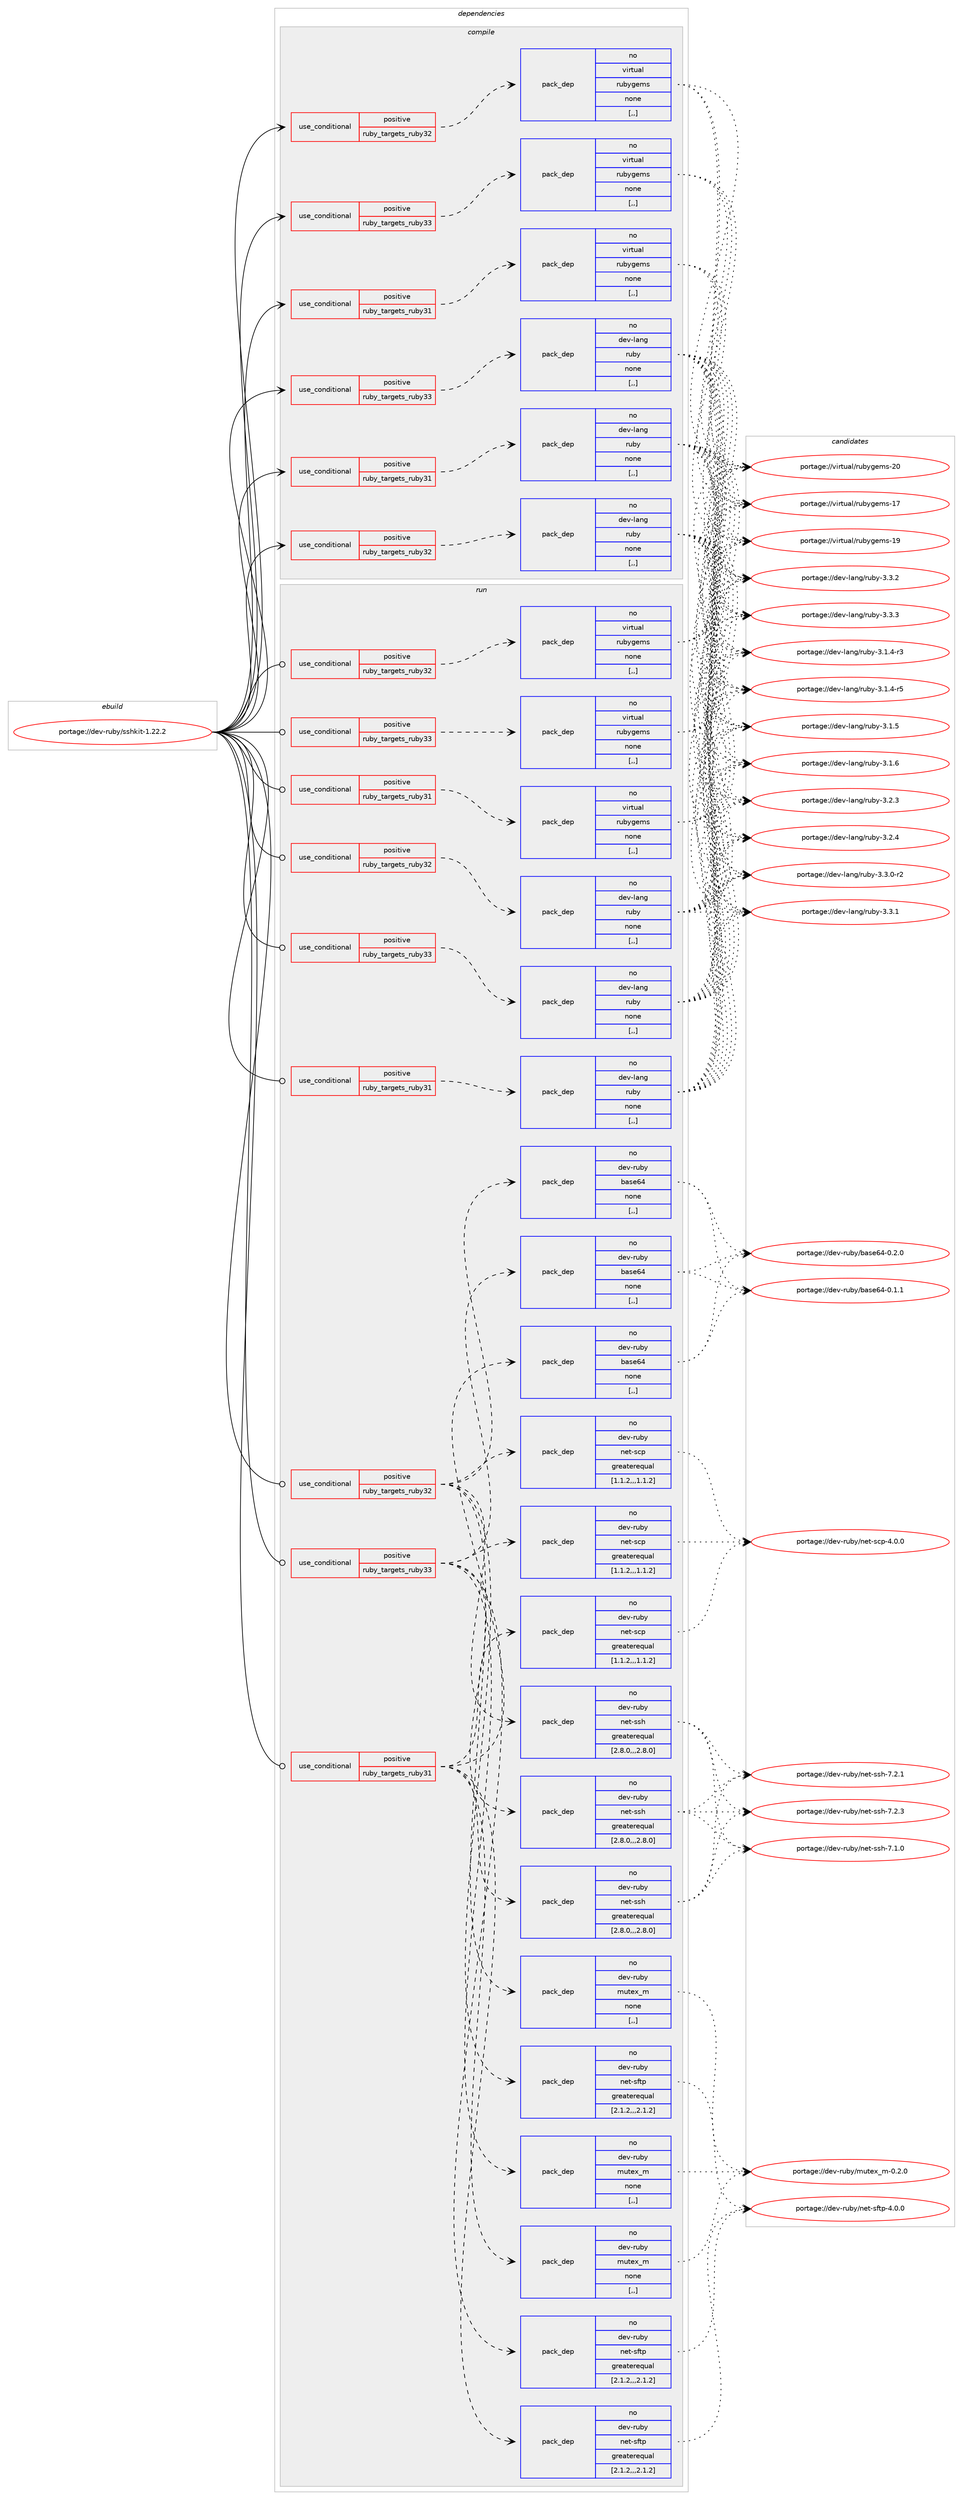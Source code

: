 digraph prolog {

# *************
# Graph options
# *************

newrank=true;
concentrate=true;
compound=true;
graph [rankdir=LR,fontname=Helvetica,fontsize=10,ranksep=1.5];#, ranksep=2.5, nodesep=0.2];
edge  [arrowhead=vee];
node  [fontname=Helvetica,fontsize=10];

# **********
# The ebuild
# **********

subgraph cluster_leftcol {
color=gray;
rank=same;
label=<<i>ebuild</i>>;
id [label="portage://dev-ruby/sshkit-1.22.2", color=red, width=4, href="../dev-ruby/sshkit-1.22.2.svg"];
}

# ****************
# The dependencies
# ****************

subgraph cluster_midcol {
color=gray;
label=<<i>dependencies</i>>;
subgraph cluster_compile {
fillcolor="#eeeeee";
style=filled;
label=<<i>compile</i>>;
subgraph cond55672 {
dependency200084 [label=<<TABLE BORDER="0" CELLBORDER="1" CELLSPACING="0" CELLPADDING="4"><TR><TD ROWSPAN="3" CELLPADDING="10">use_conditional</TD></TR><TR><TD>positive</TD></TR><TR><TD>ruby_targets_ruby31</TD></TR></TABLE>>, shape=none, color=red];
subgraph pack143043 {
dependency200085 [label=<<TABLE BORDER="0" CELLBORDER="1" CELLSPACING="0" CELLPADDING="4" WIDTH="220"><TR><TD ROWSPAN="6" CELLPADDING="30">pack_dep</TD></TR><TR><TD WIDTH="110">no</TD></TR><TR><TD>dev-lang</TD></TR><TR><TD>ruby</TD></TR><TR><TD>none</TD></TR><TR><TD>[,,]</TD></TR></TABLE>>, shape=none, color=blue];
}
dependency200084:e -> dependency200085:w [weight=20,style="dashed",arrowhead="vee"];
}
id:e -> dependency200084:w [weight=20,style="solid",arrowhead="vee"];
subgraph cond55673 {
dependency200086 [label=<<TABLE BORDER="0" CELLBORDER="1" CELLSPACING="0" CELLPADDING="4"><TR><TD ROWSPAN="3" CELLPADDING="10">use_conditional</TD></TR><TR><TD>positive</TD></TR><TR><TD>ruby_targets_ruby31</TD></TR></TABLE>>, shape=none, color=red];
subgraph pack143044 {
dependency200087 [label=<<TABLE BORDER="0" CELLBORDER="1" CELLSPACING="0" CELLPADDING="4" WIDTH="220"><TR><TD ROWSPAN="6" CELLPADDING="30">pack_dep</TD></TR><TR><TD WIDTH="110">no</TD></TR><TR><TD>virtual</TD></TR><TR><TD>rubygems</TD></TR><TR><TD>none</TD></TR><TR><TD>[,,]</TD></TR></TABLE>>, shape=none, color=blue];
}
dependency200086:e -> dependency200087:w [weight=20,style="dashed",arrowhead="vee"];
}
id:e -> dependency200086:w [weight=20,style="solid",arrowhead="vee"];
subgraph cond55674 {
dependency200088 [label=<<TABLE BORDER="0" CELLBORDER="1" CELLSPACING="0" CELLPADDING="4"><TR><TD ROWSPAN="3" CELLPADDING="10">use_conditional</TD></TR><TR><TD>positive</TD></TR><TR><TD>ruby_targets_ruby32</TD></TR></TABLE>>, shape=none, color=red];
subgraph pack143045 {
dependency200089 [label=<<TABLE BORDER="0" CELLBORDER="1" CELLSPACING="0" CELLPADDING="4" WIDTH="220"><TR><TD ROWSPAN="6" CELLPADDING="30">pack_dep</TD></TR><TR><TD WIDTH="110">no</TD></TR><TR><TD>dev-lang</TD></TR><TR><TD>ruby</TD></TR><TR><TD>none</TD></TR><TR><TD>[,,]</TD></TR></TABLE>>, shape=none, color=blue];
}
dependency200088:e -> dependency200089:w [weight=20,style="dashed",arrowhead="vee"];
}
id:e -> dependency200088:w [weight=20,style="solid",arrowhead="vee"];
subgraph cond55675 {
dependency200090 [label=<<TABLE BORDER="0" CELLBORDER="1" CELLSPACING="0" CELLPADDING="4"><TR><TD ROWSPAN="3" CELLPADDING="10">use_conditional</TD></TR><TR><TD>positive</TD></TR><TR><TD>ruby_targets_ruby32</TD></TR></TABLE>>, shape=none, color=red];
subgraph pack143046 {
dependency200091 [label=<<TABLE BORDER="0" CELLBORDER="1" CELLSPACING="0" CELLPADDING="4" WIDTH="220"><TR><TD ROWSPAN="6" CELLPADDING="30">pack_dep</TD></TR><TR><TD WIDTH="110">no</TD></TR><TR><TD>virtual</TD></TR><TR><TD>rubygems</TD></TR><TR><TD>none</TD></TR><TR><TD>[,,]</TD></TR></TABLE>>, shape=none, color=blue];
}
dependency200090:e -> dependency200091:w [weight=20,style="dashed",arrowhead="vee"];
}
id:e -> dependency200090:w [weight=20,style="solid",arrowhead="vee"];
subgraph cond55676 {
dependency200092 [label=<<TABLE BORDER="0" CELLBORDER="1" CELLSPACING="0" CELLPADDING="4"><TR><TD ROWSPAN="3" CELLPADDING="10">use_conditional</TD></TR><TR><TD>positive</TD></TR><TR><TD>ruby_targets_ruby33</TD></TR></TABLE>>, shape=none, color=red];
subgraph pack143047 {
dependency200093 [label=<<TABLE BORDER="0" CELLBORDER="1" CELLSPACING="0" CELLPADDING="4" WIDTH="220"><TR><TD ROWSPAN="6" CELLPADDING="30">pack_dep</TD></TR><TR><TD WIDTH="110">no</TD></TR><TR><TD>dev-lang</TD></TR><TR><TD>ruby</TD></TR><TR><TD>none</TD></TR><TR><TD>[,,]</TD></TR></TABLE>>, shape=none, color=blue];
}
dependency200092:e -> dependency200093:w [weight=20,style="dashed",arrowhead="vee"];
}
id:e -> dependency200092:w [weight=20,style="solid",arrowhead="vee"];
subgraph cond55677 {
dependency200094 [label=<<TABLE BORDER="0" CELLBORDER="1" CELLSPACING="0" CELLPADDING="4"><TR><TD ROWSPAN="3" CELLPADDING="10">use_conditional</TD></TR><TR><TD>positive</TD></TR><TR><TD>ruby_targets_ruby33</TD></TR></TABLE>>, shape=none, color=red];
subgraph pack143048 {
dependency200095 [label=<<TABLE BORDER="0" CELLBORDER="1" CELLSPACING="0" CELLPADDING="4" WIDTH="220"><TR><TD ROWSPAN="6" CELLPADDING="30">pack_dep</TD></TR><TR><TD WIDTH="110">no</TD></TR><TR><TD>virtual</TD></TR><TR><TD>rubygems</TD></TR><TR><TD>none</TD></TR><TR><TD>[,,]</TD></TR></TABLE>>, shape=none, color=blue];
}
dependency200094:e -> dependency200095:w [weight=20,style="dashed",arrowhead="vee"];
}
id:e -> dependency200094:w [weight=20,style="solid",arrowhead="vee"];
}
subgraph cluster_compileandrun {
fillcolor="#eeeeee";
style=filled;
label=<<i>compile and run</i>>;
}
subgraph cluster_run {
fillcolor="#eeeeee";
style=filled;
label=<<i>run</i>>;
subgraph cond55678 {
dependency200096 [label=<<TABLE BORDER="0" CELLBORDER="1" CELLSPACING="0" CELLPADDING="4"><TR><TD ROWSPAN="3" CELLPADDING="10">use_conditional</TD></TR><TR><TD>positive</TD></TR><TR><TD>ruby_targets_ruby31</TD></TR></TABLE>>, shape=none, color=red];
subgraph pack143049 {
dependency200097 [label=<<TABLE BORDER="0" CELLBORDER="1" CELLSPACING="0" CELLPADDING="4" WIDTH="220"><TR><TD ROWSPAN="6" CELLPADDING="30">pack_dep</TD></TR><TR><TD WIDTH="110">no</TD></TR><TR><TD>dev-lang</TD></TR><TR><TD>ruby</TD></TR><TR><TD>none</TD></TR><TR><TD>[,,]</TD></TR></TABLE>>, shape=none, color=blue];
}
dependency200096:e -> dependency200097:w [weight=20,style="dashed",arrowhead="vee"];
}
id:e -> dependency200096:w [weight=20,style="solid",arrowhead="odot"];
subgraph cond55679 {
dependency200098 [label=<<TABLE BORDER="0" CELLBORDER="1" CELLSPACING="0" CELLPADDING="4"><TR><TD ROWSPAN="3" CELLPADDING="10">use_conditional</TD></TR><TR><TD>positive</TD></TR><TR><TD>ruby_targets_ruby31</TD></TR></TABLE>>, shape=none, color=red];
subgraph pack143050 {
dependency200099 [label=<<TABLE BORDER="0" CELLBORDER="1" CELLSPACING="0" CELLPADDING="4" WIDTH="220"><TR><TD ROWSPAN="6" CELLPADDING="30">pack_dep</TD></TR><TR><TD WIDTH="110">no</TD></TR><TR><TD>dev-ruby</TD></TR><TR><TD>base64</TD></TR><TR><TD>none</TD></TR><TR><TD>[,,]</TD></TR></TABLE>>, shape=none, color=blue];
}
dependency200098:e -> dependency200099:w [weight=20,style="dashed",arrowhead="vee"];
subgraph pack143051 {
dependency200100 [label=<<TABLE BORDER="0" CELLBORDER="1" CELLSPACING="0" CELLPADDING="4" WIDTH="220"><TR><TD ROWSPAN="6" CELLPADDING="30">pack_dep</TD></TR><TR><TD WIDTH="110">no</TD></TR><TR><TD>dev-ruby</TD></TR><TR><TD>mutex_m</TD></TR><TR><TD>none</TD></TR><TR><TD>[,,]</TD></TR></TABLE>>, shape=none, color=blue];
}
dependency200098:e -> dependency200100:w [weight=20,style="dashed",arrowhead="vee"];
subgraph pack143052 {
dependency200101 [label=<<TABLE BORDER="0" CELLBORDER="1" CELLSPACING="0" CELLPADDING="4" WIDTH="220"><TR><TD ROWSPAN="6" CELLPADDING="30">pack_dep</TD></TR><TR><TD WIDTH="110">no</TD></TR><TR><TD>dev-ruby</TD></TR><TR><TD>net-ssh</TD></TR><TR><TD>greaterequal</TD></TR><TR><TD>[2.8.0,,,2.8.0]</TD></TR></TABLE>>, shape=none, color=blue];
}
dependency200098:e -> dependency200101:w [weight=20,style="dashed",arrowhead="vee"];
subgraph pack143053 {
dependency200102 [label=<<TABLE BORDER="0" CELLBORDER="1" CELLSPACING="0" CELLPADDING="4" WIDTH="220"><TR><TD ROWSPAN="6" CELLPADDING="30">pack_dep</TD></TR><TR><TD WIDTH="110">no</TD></TR><TR><TD>dev-ruby</TD></TR><TR><TD>net-scp</TD></TR><TR><TD>greaterequal</TD></TR><TR><TD>[1.1.2,,,1.1.2]</TD></TR></TABLE>>, shape=none, color=blue];
}
dependency200098:e -> dependency200102:w [weight=20,style="dashed",arrowhead="vee"];
subgraph pack143054 {
dependency200103 [label=<<TABLE BORDER="0" CELLBORDER="1" CELLSPACING="0" CELLPADDING="4" WIDTH="220"><TR><TD ROWSPAN="6" CELLPADDING="30">pack_dep</TD></TR><TR><TD WIDTH="110">no</TD></TR><TR><TD>dev-ruby</TD></TR><TR><TD>net-sftp</TD></TR><TR><TD>greaterequal</TD></TR><TR><TD>[2.1.2,,,2.1.2]</TD></TR></TABLE>>, shape=none, color=blue];
}
dependency200098:e -> dependency200103:w [weight=20,style="dashed",arrowhead="vee"];
}
id:e -> dependency200098:w [weight=20,style="solid",arrowhead="odot"];
subgraph cond55680 {
dependency200104 [label=<<TABLE BORDER="0" CELLBORDER="1" CELLSPACING="0" CELLPADDING="4"><TR><TD ROWSPAN="3" CELLPADDING="10">use_conditional</TD></TR><TR><TD>positive</TD></TR><TR><TD>ruby_targets_ruby31</TD></TR></TABLE>>, shape=none, color=red];
subgraph pack143055 {
dependency200105 [label=<<TABLE BORDER="0" CELLBORDER="1" CELLSPACING="0" CELLPADDING="4" WIDTH="220"><TR><TD ROWSPAN="6" CELLPADDING="30">pack_dep</TD></TR><TR><TD WIDTH="110">no</TD></TR><TR><TD>virtual</TD></TR><TR><TD>rubygems</TD></TR><TR><TD>none</TD></TR><TR><TD>[,,]</TD></TR></TABLE>>, shape=none, color=blue];
}
dependency200104:e -> dependency200105:w [weight=20,style="dashed",arrowhead="vee"];
}
id:e -> dependency200104:w [weight=20,style="solid",arrowhead="odot"];
subgraph cond55681 {
dependency200106 [label=<<TABLE BORDER="0" CELLBORDER="1" CELLSPACING="0" CELLPADDING="4"><TR><TD ROWSPAN="3" CELLPADDING="10">use_conditional</TD></TR><TR><TD>positive</TD></TR><TR><TD>ruby_targets_ruby32</TD></TR></TABLE>>, shape=none, color=red];
subgraph pack143056 {
dependency200107 [label=<<TABLE BORDER="0" CELLBORDER="1" CELLSPACING="0" CELLPADDING="4" WIDTH="220"><TR><TD ROWSPAN="6" CELLPADDING="30">pack_dep</TD></TR><TR><TD WIDTH="110">no</TD></TR><TR><TD>dev-lang</TD></TR><TR><TD>ruby</TD></TR><TR><TD>none</TD></TR><TR><TD>[,,]</TD></TR></TABLE>>, shape=none, color=blue];
}
dependency200106:e -> dependency200107:w [weight=20,style="dashed",arrowhead="vee"];
}
id:e -> dependency200106:w [weight=20,style="solid",arrowhead="odot"];
subgraph cond55682 {
dependency200108 [label=<<TABLE BORDER="0" CELLBORDER="1" CELLSPACING="0" CELLPADDING="4"><TR><TD ROWSPAN="3" CELLPADDING="10">use_conditional</TD></TR><TR><TD>positive</TD></TR><TR><TD>ruby_targets_ruby32</TD></TR></TABLE>>, shape=none, color=red];
subgraph pack143057 {
dependency200109 [label=<<TABLE BORDER="0" CELLBORDER="1" CELLSPACING="0" CELLPADDING="4" WIDTH="220"><TR><TD ROWSPAN="6" CELLPADDING="30">pack_dep</TD></TR><TR><TD WIDTH="110">no</TD></TR><TR><TD>dev-ruby</TD></TR><TR><TD>base64</TD></TR><TR><TD>none</TD></TR><TR><TD>[,,]</TD></TR></TABLE>>, shape=none, color=blue];
}
dependency200108:e -> dependency200109:w [weight=20,style="dashed",arrowhead="vee"];
subgraph pack143058 {
dependency200110 [label=<<TABLE BORDER="0" CELLBORDER="1" CELLSPACING="0" CELLPADDING="4" WIDTH="220"><TR><TD ROWSPAN="6" CELLPADDING="30">pack_dep</TD></TR><TR><TD WIDTH="110">no</TD></TR><TR><TD>dev-ruby</TD></TR><TR><TD>mutex_m</TD></TR><TR><TD>none</TD></TR><TR><TD>[,,]</TD></TR></TABLE>>, shape=none, color=blue];
}
dependency200108:e -> dependency200110:w [weight=20,style="dashed",arrowhead="vee"];
subgraph pack143059 {
dependency200111 [label=<<TABLE BORDER="0" CELLBORDER="1" CELLSPACING="0" CELLPADDING="4" WIDTH="220"><TR><TD ROWSPAN="6" CELLPADDING="30">pack_dep</TD></TR><TR><TD WIDTH="110">no</TD></TR><TR><TD>dev-ruby</TD></TR><TR><TD>net-ssh</TD></TR><TR><TD>greaterequal</TD></TR><TR><TD>[2.8.0,,,2.8.0]</TD></TR></TABLE>>, shape=none, color=blue];
}
dependency200108:e -> dependency200111:w [weight=20,style="dashed",arrowhead="vee"];
subgraph pack143060 {
dependency200112 [label=<<TABLE BORDER="0" CELLBORDER="1" CELLSPACING="0" CELLPADDING="4" WIDTH="220"><TR><TD ROWSPAN="6" CELLPADDING="30">pack_dep</TD></TR><TR><TD WIDTH="110">no</TD></TR><TR><TD>dev-ruby</TD></TR><TR><TD>net-scp</TD></TR><TR><TD>greaterequal</TD></TR><TR><TD>[1.1.2,,,1.1.2]</TD></TR></TABLE>>, shape=none, color=blue];
}
dependency200108:e -> dependency200112:w [weight=20,style="dashed",arrowhead="vee"];
subgraph pack143061 {
dependency200113 [label=<<TABLE BORDER="0" CELLBORDER="1" CELLSPACING="0" CELLPADDING="4" WIDTH="220"><TR><TD ROWSPAN="6" CELLPADDING="30">pack_dep</TD></TR><TR><TD WIDTH="110">no</TD></TR><TR><TD>dev-ruby</TD></TR><TR><TD>net-sftp</TD></TR><TR><TD>greaterequal</TD></TR><TR><TD>[2.1.2,,,2.1.2]</TD></TR></TABLE>>, shape=none, color=blue];
}
dependency200108:e -> dependency200113:w [weight=20,style="dashed",arrowhead="vee"];
}
id:e -> dependency200108:w [weight=20,style="solid",arrowhead="odot"];
subgraph cond55683 {
dependency200114 [label=<<TABLE BORDER="0" CELLBORDER="1" CELLSPACING="0" CELLPADDING="4"><TR><TD ROWSPAN="3" CELLPADDING="10">use_conditional</TD></TR><TR><TD>positive</TD></TR><TR><TD>ruby_targets_ruby32</TD></TR></TABLE>>, shape=none, color=red];
subgraph pack143062 {
dependency200115 [label=<<TABLE BORDER="0" CELLBORDER="1" CELLSPACING="0" CELLPADDING="4" WIDTH="220"><TR><TD ROWSPAN="6" CELLPADDING="30">pack_dep</TD></TR><TR><TD WIDTH="110">no</TD></TR><TR><TD>virtual</TD></TR><TR><TD>rubygems</TD></TR><TR><TD>none</TD></TR><TR><TD>[,,]</TD></TR></TABLE>>, shape=none, color=blue];
}
dependency200114:e -> dependency200115:w [weight=20,style="dashed",arrowhead="vee"];
}
id:e -> dependency200114:w [weight=20,style="solid",arrowhead="odot"];
subgraph cond55684 {
dependency200116 [label=<<TABLE BORDER="0" CELLBORDER="1" CELLSPACING="0" CELLPADDING="4"><TR><TD ROWSPAN="3" CELLPADDING="10">use_conditional</TD></TR><TR><TD>positive</TD></TR><TR><TD>ruby_targets_ruby33</TD></TR></TABLE>>, shape=none, color=red];
subgraph pack143063 {
dependency200117 [label=<<TABLE BORDER="0" CELLBORDER="1" CELLSPACING="0" CELLPADDING="4" WIDTH="220"><TR><TD ROWSPAN="6" CELLPADDING="30">pack_dep</TD></TR><TR><TD WIDTH="110">no</TD></TR><TR><TD>dev-lang</TD></TR><TR><TD>ruby</TD></TR><TR><TD>none</TD></TR><TR><TD>[,,]</TD></TR></TABLE>>, shape=none, color=blue];
}
dependency200116:e -> dependency200117:w [weight=20,style="dashed",arrowhead="vee"];
}
id:e -> dependency200116:w [weight=20,style="solid",arrowhead="odot"];
subgraph cond55685 {
dependency200118 [label=<<TABLE BORDER="0" CELLBORDER="1" CELLSPACING="0" CELLPADDING="4"><TR><TD ROWSPAN="3" CELLPADDING="10">use_conditional</TD></TR><TR><TD>positive</TD></TR><TR><TD>ruby_targets_ruby33</TD></TR></TABLE>>, shape=none, color=red];
subgraph pack143064 {
dependency200119 [label=<<TABLE BORDER="0" CELLBORDER="1" CELLSPACING="0" CELLPADDING="4" WIDTH="220"><TR><TD ROWSPAN="6" CELLPADDING="30">pack_dep</TD></TR><TR><TD WIDTH="110">no</TD></TR><TR><TD>dev-ruby</TD></TR><TR><TD>base64</TD></TR><TR><TD>none</TD></TR><TR><TD>[,,]</TD></TR></TABLE>>, shape=none, color=blue];
}
dependency200118:e -> dependency200119:w [weight=20,style="dashed",arrowhead="vee"];
subgraph pack143065 {
dependency200120 [label=<<TABLE BORDER="0" CELLBORDER="1" CELLSPACING="0" CELLPADDING="4" WIDTH="220"><TR><TD ROWSPAN="6" CELLPADDING="30">pack_dep</TD></TR><TR><TD WIDTH="110">no</TD></TR><TR><TD>dev-ruby</TD></TR><TR><TD>mutex_m</TD></TR><TR><TD>none</TD></TR><TR><TD>[,,]</TD></TR></TABLE>>, shape=none, color=blue];
}
dependency200118:e -> dependency200120:w [weight=20,style="dashed",arrowhead="vee"];
subgraph pack143066 {
dependency200121 [label=<<TABLE BORDER="0" CELLBORDER="1" CELLSPACING="0" CELLPADDING="4" WIDTH="220"><TR><TD ROWSPAN="6" CELLPADDING="30">pack_dep</TD></TR><TR><TD WIDTH="110">no</TD></TR><TR><TD>dev-ruby</TD></TR><TR><TD>net-ssh</TD></TR><TR><TD>greaterequal</TD></TR><TR><TD>[2.8.0,,,2.8.0]</TD></TR></TABLE>>, shape=none, color=blue];
}
dependency200118:e -> dependency200121:w [weight=20,style="dashed",arrowhead="vee"];
subgraph pack143067 {
dependency200122 [label=<<TABLE BORDER="0" CELLBORDER="1" CELLSPACING="0" CELLPADDING="4" WIDTH="220"><TR><TD ROWSPAN="6" CELLPADDING="30">pack_dep</TD></TR><TR><TD WIDTH="110">no</TD></TR><TR><TD>dev-ruby</TD></TR><TR><TD>net-scp</TD></TR><TR><TD>greaterequal</TD></TR><TR><TD>[1.1.2,,,1.1.2]</TD></TR></TABLE>>, shape=none, color=blue];
}
dependency200118:e -> dependency200122:w [weight=20,style="dashed",arrowhead="vee"];
subgraph pack143068 {
dependency200123 [label=<<TABLE BORDER="0" CELLBORDER="1" CELLSPACING="0" CELLPADDING="4" WIDTH="220"><TR><TD ROWSPAN="6" CELLPADDING="30">pack_dep</TD></TR><TR><TD WIDTH="110">no</TD></TR><TR><TD>dev-ruby</TD></TR><TR><TD>net-sftp</TD></TR><TR><TD>greaterequal</TD></TR><TR><TD>[2.1.2,,,2.1.2]</TD></TR></TABLE>>, shape=none, color=blue];
}
dependency200118:e -> dependency200123:w [weight=20,style="dashed",arrowhead="vee"];
}
id:e -> dependency200118:w [weight=20,style="solid",arrowhead="odot"];
subgraph cond55686 {
dependency200124 [label=<<TABLE BORDER="0" CELLBORDER="1" CELLSPACING="0" CELLPADDING="4"><TR><TD ROWSPAN="3" CELLPADDING="10">use_conditional</TD></TR><TR><TD>positive</TD></TR><TR><TD>ruby_targets_ruby33</TD></TR></TABLE>>, shape=none, color=red];
subgraph pack143069 {
dependency200125 [label=<<TABLE BORDER="0" CELLBORDER="1" CELLSPACING="0" CELLPADDING="4" WIDTH="220"><TR><TD ROWSPAN="6" CELLPADDING="30">pack_dep</TD></TR><TR><TD WIDTH="110">no</TD></TR><TR><TD>virtual</TD></TR><TR><TD>rubygems</TD></TR><TR><TD>none</TD></TR><TR><TD>[,,]</TD></TR></TABLE>>, shape=none, color=blue];
}
dependency200124:e -> dependency200125:w [weight=20,style="dashed",arrowhead="vee"];
}
id:e -> dependency200124:w [weight=20,style="solid",arrowhead="odot"];
}
}

# **************
# The candidates
# **************

subgraph cluster_choices {
rank=same;
color=gray;
label=<<i>candidates</i>>;

subgraph choice143043 {
color=black;
nodesep=1;
choice100101118451089711010347114117981214551464946524511451 [label="portage://dev-lang/ruby-3.1.4-r3", color=red, width=4,href="../dev-lang/ruby-3.1.4-r3.svg"];
choice100101118451089711010347114117981214551464946524511453 [label="portage://dev-lang/ruby-3.1.4-r5", color=red, width=4,href="../dev-lang/ruby-3.1.4-r5.svg"];
choice10010111845108971101034711411798121455146494653 [label="portage://dev-lang/ruby-3.1.5", color=red, width=4,href="../dev-lang/ruby-3.1.5.svg"];
choice10010111845108971101034711411798121455146494654 [label="portage://dev-lang/ruby-3.1.6", color=red, width=4,href="../dev-lang/ruby-3.1.6.svg"];
choice10010111845108971101034711411798121455146504651 [label="portage://dev-lang/ruby-3.2.3", color=red, width=4,href="../dev-lang/ruby-3.2.3.svg"];
choice10010111845108971101034711411798121455146504652 [label="portage://dev-lang/ruby-3.2.4", color=red, width=4,href="../dev-lang/ruby-3.2.4.svg"];
choice100101118451089711010347114117981214551465146484511450 [label="portage://dev-lang/ruby-3.3.0-r2", color=red, width=4,href="../dev-lang/ruby-3.3.0-r2.svg"];
choice10010111845108971101034711411798121455146514649 [label="portage://dev-lang/ruby-3.3.1", color=red, width=4,href="../dev-lang/ruby-3.3.1.svg"];
choice10010111845108971101034711411798121455146514650 [label="portage://dev-lang/ruby-3.3.2", color=red, width=4,href="../dev-lang/ruby-3.3.2.svg"];
choice10010111845108971101034711411798121455146514651 [label="portage://dev-lang/ruby-3.3.3", color=red, width=4,href="../dev-lang/ruby-3.3.3.svg"];
dependency200085:e -> choice100101118451089711010347114117981214551464946524511451:w [style=dotted,weight="100"];
dependency200085:e -> choice100101118451089711010347114117981214551464946524511453:w [style=dotted,weight="100"];
dependency200085:e -> choice10010111845108971101034711411798121455146494653:w [style=dotted,weight="100"];
dependency200085:e -> choice10010111845108971101034711411798121455146494654:w [style=dotted,weight="100"];
dependency200085:e -> choice10010111845108971101034711411798121455146504651:w [style=dotted,weight="100"];
dependency200085:e -> choice10010111845108971101034711411798121455146504652:w [style=dotted,weight="100"];
dependency200085:e -> choice100101118451089711010347114117981214551465146484511450:w [style=dotted,weight="100"];
dependency200085:e -> choice10010111845108971101034711411798121455146514649:w [style=dotted,weight="100"];
dependency200085:e -> choice10010111845108971101034711411798121455146514650:w [style=dotted,weight="100"];
dependency200085:e -> choice10010111845108971101034711411798121455146514651:w [style=dotted,weight="100"];
}
subgraph choice143044 {
color=black;
nodesep=1;
choice118105114116117971084711411798121103101109115454955 [label="portage://virtual/rubygems-17", color=red, width=4,href="../virtual/rubygems-17.svg"];
choice118105114116117971084711411798121103101109115454957 [label="portage://virtual/rubygems-19", color=red, width=4,href="../virtual/rubygems-19.svg"];
choice118105114116117971084711411798121103101109115455048 [label="portage://virtual/rubygems-20", color=red, width=4,href="../virtual/rubygems-20.svg"];
dependency200087:e -> choice118105114116117971084711411798121103101109115454955:w [style=dotted,weight="100"];
dependency200087:e -> choice118105114116117971084711411798121103101109115454957:w [style=dotted,weight="100"];
dependency200087:e -> choice118105114116117971084711411798121103101109115455048:w [style=dotted,weight="100"];
}
subgraph choice143045 {
color=black;
nodesep=1;
choice100101118451089711010347114117981214551464946524511451 [label="portage://dev-lang/ruby-3.1.4-r3", color=red, width=4,href="../dev-lang/ruby-3.1.4-r3.svg"];
choice100101118451089711010347114117981214551464946524511453 [label="portage://dev-lang/ruby-3.1.4-r5", color=red, width=4,href="../dev-lang/ruby-3.1.4-r5.svg"];
choice10010111845108971101034711411798121455146494653 [label="portage://dev-lang/ruby-3.1.5", color=red, width=4,href="../dev-lang/ruby-3.1.5.svg"];
choice10010111845108971101034711411798121455146494654 [label="portage://dev-lang/ruby-3.1.6", color=red, width=4,href="../dev-lang/ruby-3.1.6.svg"];
choice10010111845108971101034711411798121455146504651 [label="portage://dev-lang/ruby-3.2.3", color=red, width=4,href="../dev-lang/ruby-3.2.3.svg"];
choice10010111845108971101034711411798121455146504652 [label="portage://dev-lang/ruby-3.2.4", color=red, width=4,href="../dev-lang/ruby-3.2.4.svg"];
choice100101118451089711010347114117981214551465146484511450 [label="portage://dev-lang/ruby-3.3.0-r2", color=red, width=4,href="../dev-lang/ruby-3.3.0-r2.svg"];
choice10010111845108971101034711411798121455146514649 [label="portage://dev-lang/ruby-3.3.1", color=red, width=4,href="../dev-lang/ruby-3.3.1.svg"];
choice10010111845108971101034711411798121455146514650 [label="portage://dev-lang/ruby-3.3.2", color=red, width=4,href="../dev-lang/ruby-3.3.2.svg"];
choice10010111845108971101034711411798121455146514651 [label="portage://dev-lang/ruby-3.3.3", color=red, width=4,href="../dev-lang/ruby-3.3.3.svg"];
dependency200089:e -> choice100101118451089711010347114117981214551464946524511451:w [style=dotted,weight="100"];
dependency200089:e -> choice100101118451089711010347114117981214551464946524511453:w [style=dotted,weight="100"];
dependency200089:e -> choice10010111845108971101034711411798121455146494653:w [style=dotted,weight="100"];
dependency200089:e -> choice10010111845108971101034711411798121455146494654:w [style=dotted,weight="100"];
dependency200089:e -> choice10010111845108971101034711411798121455146504651:w [style=dotted,weight="100"];
dependency200089:e -> choice10010111845108971101034711411798121455146504652:w [style=dotted,weight="100"];
dependency200089:e -> choice100101118451089711010347114117981214551465146484511450:w [style=dotted,weight="100"];
dependency200089:e -> choice10010111845108971101034711411798121455146514649:w [style=dotted,weight="100"];
dependency200089:e -> choice10010111845108971101034711411798121455146514650:w [style=dotted,weight="100"];
dependency200089:e -> choice10010111845108971101034711411798121455146514651:w [style=dotted,weight="100"];
}
subgraph choice143046 {
color=black;
nodesep=1;
choice118105114116117971084711411798121103101109115454955 [label="portage://virtual/rubygems-17", color=red, width=4,href="../virtual/rubygems-17.svg"];
choice118105114116117971084711411798121103101109115454957 [label="portage://virtual/rubygems-19", color=red, width=4,href="../virtual/rubygems-19.svg"];
choice118105114116117971084711411798121103101109115455048 [label="portage://virtual/rubygems-20", color=red, width=4,href="../virtual/rubygems-20.svg"];
dependency200091:e -> choice118105114116117971084711411798121103101109115454955:w [style=dotted,weight="100"];
dependency200091:e -> choice118105114116117971084711411798121103101109115454957:w [style=dotted,weight="100"];
dependency200091:e -> choice118105114116117971084711411798121103101109115455048:w [style=dotted,weight="100"];
}
subgraph choice143047 {
color=black;
nodesep=1;
choice100101118451089711010347114117981214551464946524511451 [label="portage://dev-lang/ruby-3.1.4-r3", color=red, width=4,href="../dev-lang/ruby-3.1.4-r3.svg"];
choice100101118451089711010347114117981214551464946524511453 [label="portage://dev-lang/ruby-3.1.4-r5", color=red, width=4,href="../dev-lang/ruby-3.1.4-r5.svg"];
choice10010111845108971101034711411798121455146494653 [label="portage://dev-lang/ruby-3.1.5", color=red, width=4,href="../dev-lang/ruby-3.1.5.svg"];
choice10010111845108971101034711411798121455146494654 [label="portage://dev-lang/ruby-3.1.6", color=red, width=4,href="../dev-lang/ruby-3.1.6.svg"];
choice10010111845108971101034711411798121455146504651 [label="portage://dev-lang/ruby-3.2.3", color=red, width=4,href="../dev-lang/ruby-3.2.3.svg"];
choice10010111845108971101034711411798121455146504652 [label="portage://dev-lang/ruby-3.2.4", color=red, width=4,href="../dev-lang/ruby-3.2.4.svg"];
choice100101118451089711010347114117981214551465146484511450 [label="portage://dev-lang/ruby-3.3.0-r2", color=red, width=4,href="../dev-lang/ruby-3.3.0-r2.svg"];
choice10010111845108971101034711411798121455146514649 [label="portage://dev-lang/ruby-3.3.1", color=red, width=4,href="../dev-lang/ruby-3.3.1.svg"];
choice10010111845108971101034711411798121455146514650 [label="portage://dev-lang/ruby-3.3.2", color=red, width=4,href="../dev-lang/ruby-3.3.2.svg"];
choice10010111845108971101034711411798121455146514651 [label="portage://dev-lang/ruby-3.3.3", color=red, width=4,href="../dev-lang/ruby-3.3.3.svg"];
dependency200093:e -> choice100101118451089711010347114117981214551464946524511451:w [style=dotted,weight="100"];
dependency200093:e -> choice100101118451089711010347114117981214551464946524511453:w [style=dotted,weight="100"];
dependency200093:e -> choice10010111845108971101034711411798121455146494653:w [style=dotted,weight="100"];
dependency200093:e -> choice10010111845108971101034711411798121455146494654:w [style=dotted,weight="100"];
dependency200093:e -> choice10010111845108971101034711411798121455146504651:w [style=dotted,weight="100"];
dependency200093:e -> choice10010111845108971101034711411798121455146504652:w [style=dotted,weight="100"];
dependency200093:e -> choice100101118451089711010347114117981214551465146484511450:w [style=dotted,weight="100"];
dependency200093:e -> choice10010111845108971101034711411798121455146514649:w [style=dotted,weight="100"];
dependency200093:e -> choice10010111845108971101034711411798121455146514650:w [style=dotted,weight="100"];
dependency200093:e -> choice10010111845108971101034711411798121455146514651:w [style=dotted,weight="100"];
}
subgraph choice143048 {
color=black;
nodesep=1;
choice118105114116117971084711411798121103101109115454955 [label="portage://virtual/rubygems-17", color=red, width=4,href="../virtual/rubygems-17.svg"];
choice118105114116117971084711411798121103101109115454957 [label="portage://virtual/rubygems-19", color=red, width=4,href="../virtual/rubygems-19.svg"];
choice118105114116117971084711411798121103101109115455048 [label="portage://virtual/rubygems-20", color=red, width=4,href="../virtual/rubygems-20.svg"];
dependency200095:e -> choice118105114116117971084711411798121103101109115454955:w [style=dotted,weight="100"];
dependency200095:e -> choice118105114116117971084711411798121103101109115454957:w [style=dotted,weight="100"];
dependency200095:e -> choice118105114116117971084711411798121103101109115455048:w [style=dotted,weight="100"];
}
subgraph choice143049 {
color=black;
nodesep=1;
choice100101118451089711010347114117981214551464946524511451 [label="portage://dev-lang/ruby-3.1.4-r3", color=red, width=4,href="../dev-lang/ruby-3.1.4-r3.svg"];
choice100101118451089711010347114117981214551464946524511453 [label="portage://dev-lang/ruby-3.1.4-r5", color=red, width=4,href="../dev-lang/ruby-3.1.4-r5.svg"];
choice10010111845108971101034711411798121455146494653 [label="portage://dev-lang/ruby-3.1.5", color=red, width=4,href="../dev-lang/ruby-3.1.5.svg"];
choice10010111845108971101034711411798121455146494654 [label="portage://dev-lang/ruby-3.1.6", color=red, width=4,href="../dev-lang/ruby-3.1.6.svg"];
choice10010111845108971101034711411798121455146504651 [label="portage://dev-lang/ruby-3.2.3", color=red, width=4,href="../dev-lang/ruby-3.2.3.svg"];
choice10010111845108971101034711411798121455146504652 [label="portage://dev-lang/ruby-3.2.4", color=red, width=4,href="../dev-lang/ruby-3.2.4.svg"];
choice100101118451089711010347114117981214551465146484511450 [label="portage://dev-lang/ruby-3.3.0-r2", color=red, width=4,href="../dev-lang/ruby-3.3.0-r2.svg"];
choice10010111845108971101034711411798121455146514649 [label="portage://dev-lang/ruby-3.3.1", color=red, width=4,href="../dev-lang/ruby-3.3.1.svg"];
choice10010111845108971101034711411798121455146514650 [label="portage://dev-lang/ruby-3.3.2", color=red, width=4,href="../dev-lang/ruby-3.3.2.svg"];
choice10010111845108971101034711411798121455146514651 [label="portage://dev-lang/ruby-3.3.3", color=red, width=4,href="../dev-lang/ruby-3.3.3.svg"];
dependency200097:e -> choice100101118451089711010347114117981214551464946524511451:w [style=dotted,weight="100"];
dependency200097:e -> choice100101118451089711010347114117981214551464946524511453:w [style=dotted,weight="100"];
dependency200097:e -> choice10010111845108971101034711411798121455146494653:w [style=dotted,weight="100"];
dependency200097:e -> choice10010111845108971101034711411798121455146494654:w [style=dotted,weight="100"];
dependency200097:e -> choice10010111845108971101034711411798121455146504651:w [style=dotted,weight="100"];
dependency200097:e -> choice10010111845108971101034711411798121455146504652:w [style=dotted,weight="100"];
dependency200097:e -> choice100101118451089711010347114117981214551465146484511450:w [style=dotted,weight="100"];
dependency200097:e -> choice10010111845108971101034711411798121455146514649:w [style=dotted,weight="100"];
dependency200097:e -> choice10010111845108971101034711411798121455146514650:w [style=dotted,weight="100"];
dependency200097:e -> choice10010111845108971101034711411798121455146514651:w [style=dotted,weight="100"];
}
subgraph choice143050 {
color=black;
nodesep=1;
choice10010111845114117981214798971151015452454846494649 [label="portage://dev-ruby/base64-0.1.1", color=red, width=4,href="../dev-ruby/base64-0.1.1.svg"];
choice10010111845114117981214798971151015452454846504648 [label="portage://dev-ruby/base64-0.2.0", color=red, width=4,href="../dev-ruby/base64-0.2.0.svg"];
dependency200099:e -> choice10010111845114117981214798971151015452454846494649:w [style=dotted,weight="100"];
dependency200099:e -> choice10010111845114117981214798971151015452454846504648:w [style=dotted,weight="100"];
}
subgraph choice143051 {
color=black;
nodesep=1;
choice10010111845114117981214710911711610112095109454846504648 [label="portage://dev-ruby/mutex_m-0.2.0", color=red, width=4,href="../dev-ruby/mutex_m-0.2.0.svg"];
dependency200100:e -> choice10010111845114117981214710911711610112095109454846504648:w [style=dotted,weight="100"];
}
subgraph choice143052 {
color=black;
nodesep=1;
choice10010111845114117981214711010111645115115104455546494648 [label="portage://dev-ruby/net-ssh-7.1.0", color=red, width=4,href="../dev-ruby/net-ssh-7.1.0.svg"];
choice10010111845114117981214711010111645115115104455546504649 [label="portage://dev-ruby/net-ssh-7.2.1", color=red, width=4,href="../dev-ruby/net-ssh-7.2.1.svg"];
choice10010111845114117981214711010111645115115104455546504651 [label="portage://dev-ruby/net-ssh-7.2.3", color=red, width=4,href="../dev-ruby/net-ssh-7.2.3.svg"];
dependency200101:e -> choice10010111845114117981214711010111645115115104455546494648:w [style=dotted,weight="100"];
dependency200101:e -> choice10010111845114117981214711010111645115115104455546504649:w [style=dotted,weight="100"];
dependency200101:e -> choice10010111845114117981214711010111645115115104455546504651:w [style=dotted,weight="100"];
}
subgraph choice143053 {
color=black;
nodesep=1;
choice1001011184511411798121471101011164511599112455246484648 [label="portage://dev-ruby/net-scp-4.0.0", color=red, width=4,href="../dev-ruby/net-scp-4.0.0.svg"];
dependency200102:e -> choice1001011184511411798121471101011164511599112455246484648:w [style=dotted,weight="100"];
}
subgraph choice143054 {
color=black;
nodesep=1;
choice10010111845114117981214711010111645115102116112455246484648 [label="portage://dev-ruby/net-sftp-4.0.0", color=red, width=4,href="../dev-ruby/net-sftp-4.0.0.svg"];
dependency200103:e -> choice10010111845114117981214711010111645115102116112455246484648:w [style=dotted,weight="100"];
}
subgraph choice143055 {
color=black;
nodesep=1;
choice118105114116117971084711411798121103101109115454955 [label="portage://virtual/rubygems-17", color=red, width=4,href="../virtual/rubygems-17.svg"];
choice118105114116117971084711411798121103101109115454957 [label="portage://virtual/rubygems-19", color=red, width=4,href="../virtual/rubygems-19.svg"];
choice118105114116117971084711411798121103101109115455048 [label="portage://virtual/rubygems-20", color=red, width=4,href="../virtual/rubygems-20.svg"];
dependency200105:e -> choice118105114116117971084711411798121103101109115454955:w [style=dotted,weight="100"];
dependency200105:e -> choice118105114116117971084711411798121103101109115454957:w [style=dotted,weight="100"];
dependency200105:e -> choice118105114116117971084711411798121103101109115455048:w [style=dotted,weight="100"];
}
subgraph choice143056 {
color=black;
nodesep=1;
choice100101118451089711010347114117981214551464946524511451 [label="portage://dev-lang/ruby-3.1.4-r3", color=red, width=4,href="../dev-lang/ruby-3.1.4-r3.svg"];
choice100101118451089711010347114117981214551464946524511453 [label="portage://dev-lang/ruby-3.1.4-r5", color=red, width=4,href="../dev-lang/ruby-3.1.4-r5.svg"];
choice10010111845108971101034711411798121455146494653 [label="portage://dev-lang/ruby-3.1.5", color=red, width=4,href="../dev-lang/ruby-3.1.5.svg"];
choice10010111845108971101034711411798121455146494654 [label="portage://dev-lang/ruby-3.1.6", color=red, width=4,href="../dev-lang/ruby-3.1.6.svg"];
choice10010111845108971101034711411798121455146504651 [label="portage://dev-lang/ruby-3.2.3", color=red, width=4,href="../dev-lang/ruby-3.2.3.svg"];
choice10010111845108971101034711411798121455146504652 [label="portage://dev-lang/ruby-3.2.4", color=red, width=4,href="../dev-lang/ruby-3.2.4.svg"];
choice100101118451089711010347114117981214551465146484511450 [label="portage://dev-lang/ruby-3.3.0-r2", color=red, width=4,href="../dev-lang/ruby-3.3.0-r2.svg"];
choice10010111845108971101034711411798121455146514649 [label="portage://dev-lang/ruby-3.3.1", color=red, width=4,href="../dev-lang/ruby-3.3.1.svg"];
choice10010111845108971101034711411798121455146514650 [label="portage://dev-lang/ruby-3.3.2", color=red, width=4,href="../dev-lang/ruby-3.3.2.svg"];
choice10010111845108971101034711411798121455146514651 [label="portage://dev-lang/ruby-3.3.3", color=red, width=4,href="../dev-lang/ruby-3.3.3.svg"];
dependency200107:e -> choice100101118451089711010347114117981214551464946524511451:w [style=dotted,weight="100"];
dependency200107:e -> choice100101118451089711010347114117981214551464946524511453:w [style=dotted,weight="100"];
dependency200107:e -> choice10010111845108971101034711411798121455146494653:w [style=dotted,weight="100"];
dependency200107:e -> choice10010111845108971101034711411798121455146494654:w [style=dotted,weight="100"];
dependency200107:e -> choice10010111845108971101034711411798121455146504651:w [style=dotted,weight="100"];
dependency200107:e -> choice10010111845108971101034711411798121455146504652:w [style=dotted,weight="100"];
dependency200107:e -> choice100101118451089711010347114117981214551465146484511450:w [style=dotted,weight="100"];
dependency200107:e -> choice10010111845108971101034711411798121455146514649:w [style=dotted,weight="100"];
dependency200107:e -> choice10010111845108971101034711411798121455146514650:w [style=dotted,weight="100"];
dependency200107:e -> choice10010111845108971101034711411798121455146514651:w [style=dotted,weight="100"];
}
subgraph choice143057 {
color=black;
nodesep=1;
choice10010111845114117981214798971151015452454846494649 [label="portage://dev-ruby/base64-0.1.1", color=red, width=4,href="../dev-ruby/base64-0.1.1.svg"];
choice10010111845114117981214798971151015452454846504648 [label="portage://dev-ruby/base64-0.2.0", color=red, width=4,href="../dev-ruby/base64-0.2.0.svg"];
dependency200109:e -> choice10010111845114117981214798971151015452454846494649:w [style=dotted,weight="100"];
dependency200109:e -> choice10010111845114117981214798971151015452454846504648:w [style=dotted,weight="100"];
}
subgraph choice143058 {
color=black;
nodesep=1;
choice10010111845114117981214710911711610112095109454846504648 [label="portage://dev-ruby/mutex_m-0.2.0", color=red, width=4,href="../dev-ruby/mutex_m-0.2.0.svg"];
dependency200110:e -> choice10010111845114117981214710911711610112095109454846504648:w [style=dotted,weight="100"];
}
subgraph choice143059 {
color=black;
nodesep=1;
choice10010111845114117981214711010111645115115104455546494648 [label="portage://dev-ruby/net-ssh-7.1.0", color=red, width=4,href="../dev-ruby/net-ssh-7.1.0.svg"];
choice10010111845114117981214711010111645115115104455546504649 [label="portage://dev-ruby/net-ssh-7.2.1", color=red, width=4,href="../dev-ruby/net-ssh-7.2.1.svg"];
choice10010111845114117981214711010111645115115104455546504651 [label="portage://dev-ruby/net-ssh-7.2.3", color=red, width=4,href="../dev-ruby/net-ssh-7.2.3.svg"];
dependency200111:e -> choice10010111845114117981214711010111645115115104455546494648:w [style=dotted,weight="100"];
dependency200111:e -> choice10010111845114117981214711010111645115115104455546504649:w [style=dotted,weight="100"];
dependency200111:e -> choice10010111845114117981214711010111645115115104455546504651:w [style=dotted,weight="100"];
}
subgraph choice143060 {
color=black;
nodesep=1;
choice1001011184511411798121471101011164511599112455246484648 [label="portage://dev-ruby/net-scp-4.0.0", color=red, width=4,href="../dev-ruby/net-scp-4.0.0.svg"];
dependency200112:e -> choice1001011184511411798121471101011164511599112455246484648:w [style=dotted,weight="100"];
}
subgraph choice143061 {
color=black;
nodesep=1;
choice10010111845114117981214711010111645115102116112455246484648 [label="portage://dev-ruby/net-sftp-4.0.0", color=red, width=4,href="../dev-ruby/net-sftp-4.0.0.svg"];
dependency200113:e -> choice10010111845114117981214711010111645115102116112455246484648:w [style=dotted,weight="100"];
}
subgraph choice143062 {
color=black;
nodesep=1;
choice118105114116117971084711411798121103101109115454955 [label="portage://virtual/rubygems-17", color=red, width=4,href="../virtual/rubygems-17.svg"];
choice118105114116117971084711411798121103101109115454957 [label="portage://virtual/rubygems-19", color=red, width=4,href="../virtual/rubygems-19.svg"];
choice118105114116117971084711411798121103101109115455048 [label="portage://virtual/rubygems-20", color=red, width=4,href="../virtual/rubygems-20.svg"];
dependency200115:e -> choice118105114116117971084711411798121103101109115454955:w [style=dotted,weight="100"];
dependency200115:e -> choice118105114116117971084711411798121103101109115454957:w [style=dotted,weight="100"];
dependency200115:e -> choice118105114116117971084711411798121103101109115455048:w [style=dotted,weight="100"];
}
subgraph choice143063 {
color=black;
nodesep=1;
choice100101118451089711010347114117981214551464946524511451 [label="portage://dev-lang/ruby-3.1.4-r3", color=red, width=4,href="../dev-lang/ruby-3.1.4-r3.svg"];
choice100101118451089711010347114117981214551464946524511453 [label="portage://dev-lang/ruby-3.1.4-r5", color=red, width=4,href="../dev-lang/ruby-3.1.4-r5.svg"];
choice10010111845108971101034711411798121455146494653 [label="portage://dev-lang/ruby-3.1.5", color=red, width=4,href="../dev-lang/ruby-3.1.5.svg"];
choice10010111845108971101034711411798121455146494654 [label="portage://dev-lang/ruby-3.1.6", color=red, width=4,href="../dev-lang/ruby-3.1.6.svg"];
choice10010111845108971101034711411798121455146504651 [label="portage://dev-lang/ruby-3.2.3", color=red, width=4,href="../dev-lang/ruby-3.2.3.svg"];
choice10010111845108971101034711411798121455146504652 [label="portage://dev-lang/ruby-3.2.4", color=red, width=4,href="../dev-lang/ruby-3.2.4.svg"];
choice100101118451089711010347114117981214551465146484511450 [label="portage://dev-lang/ruby-3.3.0-r2", color=red, width=4,href="../dev-lang/ruby-3.3.0-r2.svg"];
choice10010111845108971101034711411798121455146514649 [label="portage://dev-lang/ruby-3.3.1", color=red, width=4,href="../dev-lang/ruby-3.3.1.svg"];
choice10010111845108971101034711411798121455146514650 [label="portage://dev-lang/ruby-3.3.2", color=red, width=4,href="../dev-lang/ruby-3.3.2.svg"];
choice10010111845108971101034711411798121455146514651 [label="portage://dev-lang/ruby-3.3.3", color=red, width=4,href="../dev-lang/ruby-3.3.3.svg"];
dependency200117:e -> choice100101118451089711010347114117981214551464946524511451:w [style=dotted,weight="100"];
dependency200117:e -> choice100101118451089711010347114117981214551464946524511453:w [style=dotted,weight="100"];
dependency200117:e -> choice10010111845108971101034711411798121455146494653:w [style=dotted,weight="100"];
dependency200117:e -> choice10010111845108971101034711411798121455146494654:w [style=dotted,weight="100"];
dependency200117:e -> choice10010111845108971101034711411798121455146504651:w [style=dotted,weight="100"];
dependency200117:e -> choice10010111845108971101034711411798121455146504652:w [style=dotted,weight="100"];
dependency200117:e -> choice100101118451089711010347114117981214551465146484511450:w [style=dotted,weight="100"];
dependency200117:e -> choice10010111845108971101034711411798121455146514649:w [style=dotted,weight="100"];
dependency200117:e -> choice10010111845108971101034711411798121455146514650:w [style=dotted,weight="100"];
dependency200117:e -> choice10010111845108971101034711411798121455146514651:w [style=dotted,weight="100"];
}
subgraph choice143064 {
color=black;
nodesep=1;
choice10010111845114117981214798971151015452454846494649 [label="portage://dev-ruby/base64-0.1.1", color=red, width=4,href="../dev-ruby/base64-0.1.1.svg"];
choice10010111845114117981214798971151015452454846504648 [label="portage://dev-ruby/base64-0.2.0", color=red, width=4,href="../dev-ruby/base64-0.2.0.svg"];
dependency200119:e -> choice10010111845114117981214798971151015452454846494649:w [style=dotted,weight="100"];
dependency200119:e -> choice10010111845114117981214798971151015452454846504648:w [style=dotted,weight="100"];
}
subgraph choice143065 {
color=black;
nodesep=1;
choice10010111845114117981214710911711610112095109454846504648 [label="portage://dev-ruby/mutex_m-0.2.0", color=red, width=4,href="../dev-ruby/mutex_m-0.2.0.svg"];
dependency200120:e -> choice10010111845114117981214710911711610112095109454846504648:w [style=dotted,weight="100"];
}
subgraph choice143066 {
color=black;
nodesep=1;
choice10010111845114117981214711010111645115115104455546494648 [label="portage://dev-ruby/net-ssh-7.1.0", color=red, width=4,href="../dev-ruby/net-ssh-7.1.0.svg"];
choice10010111845114117981214711010111645115115104455546504649 [label="portage://dev-ruby/net-ssh-7.2.1", color=red, width=4,href="../dev-ruby/net-ssh-7.2.1.svg"];
choice10010111845114117981214711010111645115115104455546504651 [label="portage://dev-ruby/net-ssh-7.2.3", color=red, width=4,href="../dev-ruby/net-ssh-7.2.3.svg"];
dependency200121:e -> choice10010111845114117981214711010111645115115104455546494648:w [style=dotted,weight="100"];
dependency200121:e -> choice10010111845114117981214711010111645115115104455546504649:w [style=dotted,weight="100"];
dependency200121:e -> choice10010111845114117981214711010111645115115104455546504651:w [style=dotted,weight="100"];
}
subgraph choice143067 {
color=black;
nodesep=1;
choice1001011184511411798121471101011164511599112455246484648 [label="portage://dev-ruby/net-scp-4.0.0", color=red, width=4,href="../dev-ruby/net-scp-4.0.0.svg"];
dependency200122:e -> choice1001011184511411798121471101011164511599112455246484648:w [style=dotted,weight="100"];
}
subgraph choice143068 {
color=black;
nodesep=1;
choice10010111845114117981214711010111645115102116112455246484648 [label="portage://dev-ruby/net-sftp-4.0.0", color=red, width=4,href="../dev-ruby/net-sftp-4.0.0.svg"];
dependency200123:e -> choice10010111845114117981214711010111645115102116112455246484648:w [style=dotted,weight="100"];
}
subgraph choice143069 {
color=black;
nodesep=1;
choice118105114116117971084711411798121103101109115454955 [label="portage://virtual/rubygems-17", color=red, width=4,href="../virtual/rubygems-17.svg"];
choice118105114116117971084711411798121103101109115454957 [label="portage://virtual/rubygems-19", color=red, width=4,href="../virtual/rubygems-19.svg"];
choice118105114116117971084711411798121103101109115455048 [label="portage://virtual/rubygems-20", color=red, width=4,href="../virtual/rubygems-20.svg"];
dependency200125:e -> choice118105114116117971084711411798121103101109115454955:w [style=dotted,weight="100"];
dependency200125:e -> choice118105114116117971084711411798121103101109115454957:w [style=dotted,weight="100"];
dependency200125:e -> choice118105114116117971084711411798121103101109115455048:w [style=dotted,weight="100"];
}
}

}

